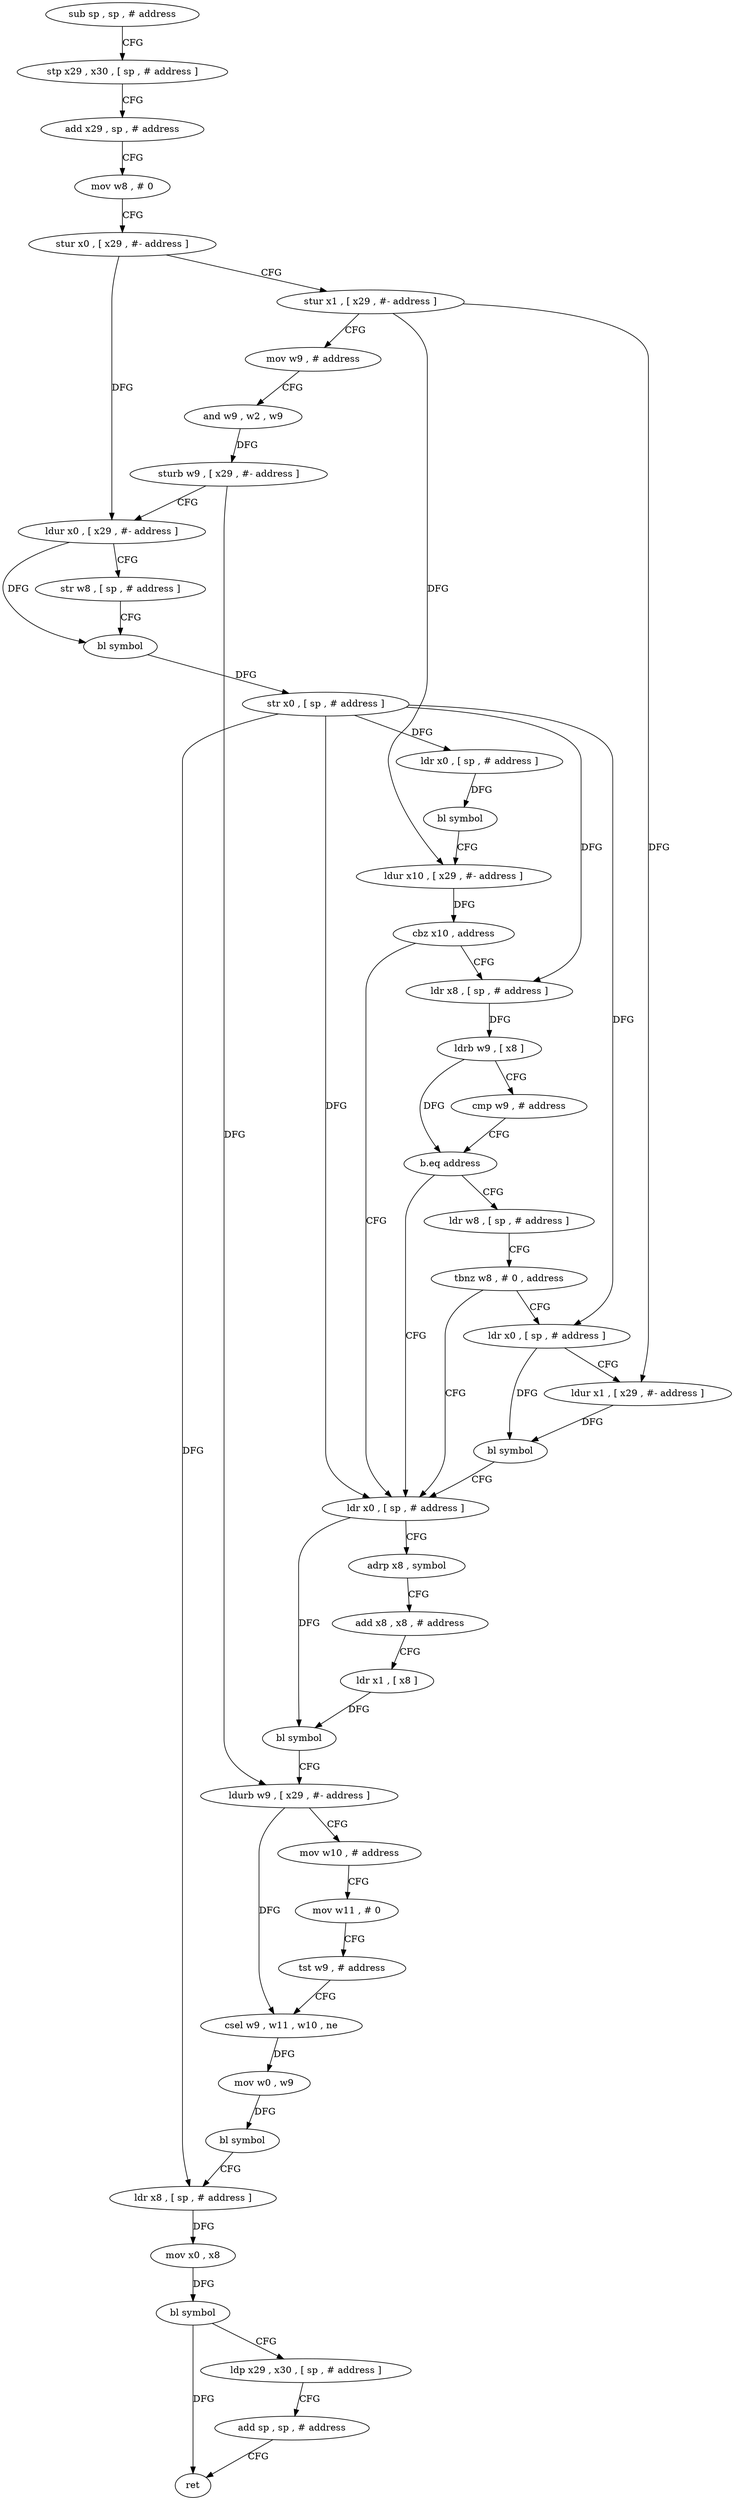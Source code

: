 digraph "func" {
"4201080" [label = "sub sp , sp , # address" ]
"4201084" [label = "stp x29 , x30 , [ sp , # address ]" ]
"4201088" [label = "add x29 , sp , # address" ]
"4201092" [label = "mov w8 , # 0" ]
"4201096" [label = "stur x0 , [ x29 , #- address ]" ]
"4201100" [label = "stur x1 , [ x29 , #- address ]" ]
"4201104" [label = "mov w9 , # address" ]
"4201108" [label = "and w9 , w2 , w9" ]
"4201112" [label = "sturb w9 , [ x29 , #- address ]" ]
"4201116" [label = "ldur x0 , [ x29 , #- address ]" ]
"4201120" [label = "str w8 , [ sp , # address ]" ]
"4201124" [label = "bl symbol" ]
"4201128" [label = "str x0 , [ sp , # address ]" ]
"4201132" [label = "ldr x0 , [ sp , # address ]" ]
"4201136" [label = "bl symbol" ]
"4201140" [label = "ldur x10 , [ x29 , #- address ]" ]
"4201144" [label = "cbz x10 , address" ]
"4201184" [label = "ldr x0 , [ sp , # address ]" ]
"4201148" [label = "ldr x8 , [ sp , # address ]" ]
"4201188" [label = "adrp x8 , symbol" ]
"4201192" [label = "add x8 , x8 , # address" ]
"4201196" [label = "ldr x1 , [ x8 ]" ]
"4201200" [label = "bl symbol" ]
"4201204" [label = "ldurb w9 , [ x29 , #- address ]" ]
"4201208" [label = "mov w10 , # address" ]
"4201212" [label = "mov w11 , # 0" ]
"4201216" [label = "tst w9 , # address" ]
"4201220" [label = "csel w9 , w11 , w10 , ne" ]
"4201224" [label = "mov w0 , w9" ]
"4201228" [label = "bl symbol" ]
"4201232" [label = "ldr x8 , [ sp , # address ]" ]
"4201236" [label = "mov x0 , x8" ]
"4201240" [label = "bl symbol" ]
"4201244" [label = "ldp x29 , x30 , [ sp , # address ]" ]
"4201248" [label = "add sp , sp , # address" ]
"4201252" [label = "ret" ]
"4201152" [label = "ldrb w9 , [ x8 ]" ]
"4201156" [label = "cmp w9 , # address" ]
"4201160" [label = "b.eq address" ]
"4201164" [label = "ldr w8 , [ sp , # address ]" ]
"4201168" [label = "tbnz w8 , # 0 , address" ]
"4201172" [label = "ldr x0 , [ sp , # address ]" ]
"4201176" [label = "ldur x1 , [ x29 , #- address ]" ]
"4201180" [label = "bl symbol" ]
"4201080" -> "4201084" [ label = "CFG" ]
"4201084" -> "4201088" [ label = "CFG" ]
"4201088" -> "4201092" [ label = "CFG" ]
"4201092" -> "4201096" [ label = "CFG" ]
"4201096" -> "4201100" [ label = "CFG" ]
"4201096" -> "4201116" [ label = "DFG" ]
"4201100" -> "4201104" [ label = "CFG" ]
"4201100" -> "4201140" [ label = "DFG" ]
"4201100" -> "4201176" [ label = "DFG" ]
"4201104" -> "4201108" [ label = "CFG" ]
"4201108" -> "4201112" [ label = "DFG" ]
"4201112" -> "4201116" [ label = "CFG" ]
"4201112" -> "4201204" [ label = "DFG" ]
"4201116" -> "4201120" [ label = "CFG" ]
"4201116" -> "4201124" [ label = "DFG" ]
"4201120" -> "4201124" [ label = "CFG" ]
"4201124" -> "4201128" [ label = "DFG" ]
"4201128" -> "4201132" [ label = "DFG" ]
"4201128" -> "4201184" [ label = "DFG" ]
"4201128" -> "4201148" [ label = "DFG" ]
"4201128" -> "4201232" [ label = "DFG" ]
"4201128" -> "4201172" [ label = "DFG" ]
"4201132" -> "4201136" [ label = "DFG" ]
"4201136" -> "4201140" [ label = "CFG" ]
"4201140" -> "4201144" [ label = "DFG" ]
"4201144" -> "4201184" [ label = "CFG" ]
"4201144" -> "4201148" [ label = "CFG" ]
"4201184" -> "4201188" [ label = "CFG" ]
"4201184" -> "4201200" [ label = "DFG" ]
"4201148" -> "4201152" [ label = "DFG" ]
"4201188" -> "4201192" [ label = "CFG" ]
"4201192" -> "4201196" [ label = "CFG" ]
"4201196" -> "4201200" [ label = "DFG" ]
"4201200" -> "4201204" [ label = "CFG" ]
"4201204" -> "4201208" [ label = "CFG" ]
"4201204" -> "4201220" [ label = "DFG" ]
"4201208" -> "4201212" [ label = "CFG" ]
"4201212" -> "4201216" [ label = "CFG" ]
"4201216" -> "4201220" [ label = "CFG" ]
"4201220" -> "4201224" [ label = "DFG" ]
"4201224" -> "4201228" [ label = "DFG" ]
"4201228" -> "4201232" [ label = "CFG" ]
"4201232" -> "4201236" [ label = "DFG" ]
"4201236" -> "4201240" [ label = "DFG" ]
"4201240" -> "4201244" [ label = "CFG" ]
"4201240" -> "4201252" [ label = "DFG" ]
"4201244" -> "4201248" [ label = "CFG" ]
"4201248" -> "4201252" [ label = "CFG" ]
"4201152" -> "4201156" [ label = "CFG" ]
"4201152" -> "4201160" [ label = "DFG" ]
"4201156" -> "4201160" [ label = "CFG" ]
"4201160" -> "4201184" [ label = "CFG" ]
"4201160" -> "4201164" [ label = "CFG" ]
"4201164" -> "4201168" [ label = "CFG" ]
"4201168" -> "4201184" [ label = "CFG" ]
"4201168" -> "4201172" [ label = "CFG" ]
"4201172" -> "4201176" [ label = "CFG" ]
"4201172" -> "4201180" [ label = "DFG" ]
"4201176" -> "4201180" [ label = "DFG" ]
"4201180" -> "4201184" [ label = "CFG" ]
}
